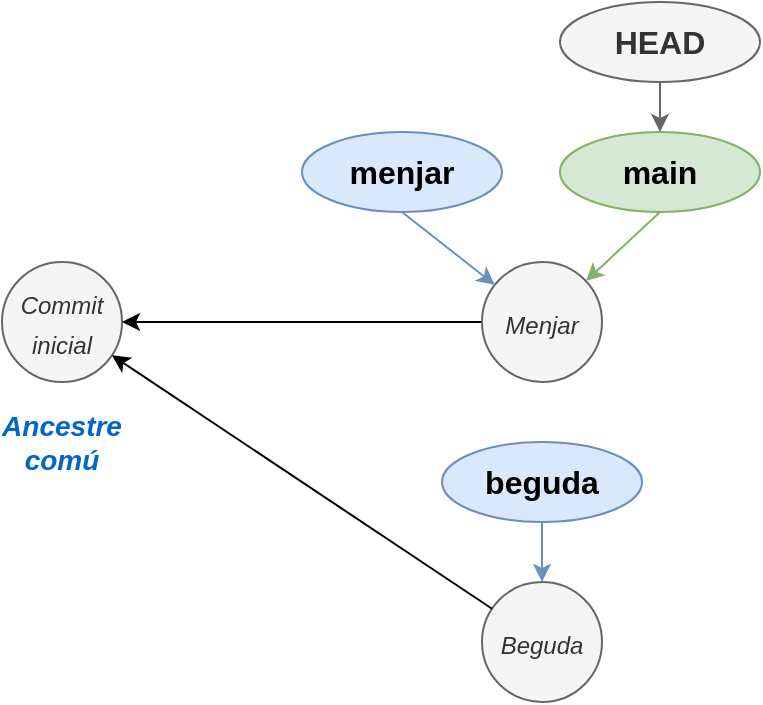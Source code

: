 <mxfile version="24.8.3">
  <diagram name="Pàgina-1" id="mhbHxmUa4zc_a_H4eHv1">
    <mxGraphModel dx="2074" dy="1146" grid="1" gridSize="10" guides="1" tooltips="1" connect="1" arrows="1" fold="1" page="1" pageScale="1" pageWidth="827" pageHeight="1169" math="0" shadow="0">
      <root>
        <mxCell id="0" />
        <mxCell id="1" parent="0" />
        <mxCell id="nDoupkzm5FQX2KSZ8H6b-1" value="&lt;i style=&quot;font-size: 16px;&quot;&gt;&lt;font style=&quot;font-size: 12px;&quot;&gt;Commit inicial&lt;/font&gt;&lt;/i&gt;" style="ellipse;whiteSpace=wrap;html=1;fillColor=#f5f5f5;fontColor=#333333;strokeColor=#666666;" vertex="1" parent="1">
          <mxGeometry x="130" y="450" width="60" height="60" as="geometry" />
        </mxCell>
        <mxCell id="nDoupkzm5FQX2KSZ8H6b-2" style="rounded=0;orthogonalLoop=1;jettySize=auto;html=1;" edge="1" parent="1" source="nDoupkzm5FQX2KSZ8H6b-3" target="nDoupkzm5FQX2KSZ8H6b-1">
          <mxGeometry relative="1" as="geometry" />
        </mxCell>
        <mxCell id="nDoupkzm5FQX2KSZ8H6b-3" value="&lt;i style=&quot;font-size: 16px;&quot;&gt;&lt;font style=&quot;font-size: 12px;&quot;&gt;Menjar&lt;/font&gt;&lt;/i&gt;" style="ellipse;whiteSpace=wrap;html=1;fillColor=#f5f5f5;fontColor=#333333;strokeColor=#666666;" vertex="1" parent="1">
          <mxGeometry x="370" y="450" width="60" height="60" as="geometry" />
        </mxCell>
        <mxCell id="nDoupkzm5FQX2KSZ8H6b-4" style="rounded=0;orthogonalLoop=1;jettySize=auto;html=1;exitX=0.5;exitY=1;exitDx=0;exitDy=0;fillColor=#dae8fc;strokeColor=#6c8ebf;" edge="1" parent="1" source="nDoupkzm5FQX2KSZ8H6b-5" target="nDoupkzm5FQX2KSZ8H6b-3">
          <mxGeometry relative="1" as="geometry">
            <mxPoint x="359" y="470" as="targetPoint" />
          </mxGeometry>
        </mxCell>
        <mxCell id="nDoupkzm5FQX2KSZ8H6b-5" value="menjar" style="ellipse;whiteSpace=wrap;html=1;fillColor=#dae8fc;strokeColor=#6c8ebf;fontSize=16;fontStyle=1" vertex="1" parent="1">
          <mxGeometry x="280" y="385" width="100" height="40" as="geometry" />
        </mxCell>
        <mxCell id="nDoupkzm5FQX2KSZ8H6b-6" value="&lt;i style=&quot;font-size: 16px;&quot;&gt;&lt;font style=&quot;font-size: 12px;&quot;&gt;Beguda&lt;/font&gt;&lt;/i&gt;" style="ellipse;whiteSpace=wrap;html=1;fillColor=#f5f5f5;fontColor=#333333;strokeColor=#666666;" vertex="1" parent="1">
          <mxGeometry x="370" y="610" width="60" height="60" as="geometry" />
        </mxCell>
        <mxCell id="nDoupkzm5FQX2KSZ8H6b-7" style="rounded=0;orthogonalLoop=1;jettySize=auto;html=1;exitX=0.5;exitY=1;exitDx=0;exitDy=0;fillColor=#dae8fc;strokeColor=#6c8ebf;" edge="1" parent="1" source="nDoupkzm5FQX2KSZ8H6b-8" target="nDoupkzm5FQX2KSZ8H6b-6">
          <mxGeometry relative="1" as="geometry">
            <mxPoint x="319" y="615" as="targetPoint" />
          </mxGeometry>
        </mxCell>
        <mxCell id="nDoupkzm5FQX2KSZ8H6b-8" value="beguda" style="ellipse;whiteSpace=wrap;html=1;fillColor=#dae8fc;strokeColor=#6c8ebf;fontSize=16;fontStyle=1" vertex="1" parent="1">
          <mxGeometry x="350" y="540" width="100" height="40" as="geometry" />
        </mxCell>
        <mxCell id="nDoupkzm5FQX2KSZ8H6b-9" style="rounded=0;orthogonalLoop=1;jettySize=auto;html=1;" edge="1" parent="1" source="nDoupkzm5FQX2KSZ8H6b-6" target="nDoupkzm5FQX2KSZ8H6b-1">
          <mxGeometry relative="1" as="geometry">
            <mxPoint x="405" y="428.5" as="sourcePoint" />
            <mxPoint x="257" y="571.5" as="targetPoint" />
          </mxGeometry>
        </mxCell>
        <mxCell id="nDoupkzm5FQX2KSZ8H6b-10" value="&lt;font color=&quot;#0066cc&quot; style=&quot;font-size: 14px;&quot;&gt;&lt;b&gt;Ancestre comú&lt;/b&gt;&lt;/font&gt;" style="text;html=1;strokeColor=none;fillColor=none;align=center;verticalAlign=middle;whiteSpace=wrap;rounded=0;fontStyle=2" vertex="1" parent="1">
          <mxGeometry x="130" y="525" width="60" height="30" as="geometry" />
        </mxCell>
        <mxCell id="nDoupkzm5FQX2KSZ8H6b-12" style="rounded=0;orthogonalLoop=1;jettySize=auto;html=1;exitX=0.5;exitY=1;exitDx=0;exitDy=0;fillColor=#d5e8d4;strokeColor=#82b366;" edge="1" parent="1" source="nDoupkzm5FQX2KSZ8H6b-13" target="nDoupkzm5FQX2KSZ8H6b-3">
          <mxGeometry relative="1" as="geometry">
            <mxPoint x="635" y="450" as="targetPoint" />
          </mxGeometry>
        </mxCell>
        <mxCell id="nDoupkzm5FQX2KSZ8H6b-13" value="main" style="ellipse;whiteSpace=wrap;html=1;fillColor=#d5e8d4;strokeColor=#82b366;fontSize=16;fontStyle=1" vertex="1" parent="1">
          <mxGeometry x="409" y="385" width="100" height="40" as="geometry" />
        </mxCell>
        <mxCell id="nDoupkzm5FQX2KSZ8H6b-14" style="edgeStyle=orthogonalEdgeStyle;rounded=0;orthogonalLoop=1;jettySize=auto;html=1;exitX=0.5;exitY=1;exitDx=0;exitDy=0;fillColor=#f5f5f5;strokeColor=#666666;" edge="1" parent="1" source="nDoupkzm5FQX2KSZ8H6b-15" target="nDoupkzm5FQX2KSZ8H6b-13">
          <mxGeometry relative="1" as="geometry">
            <mxPoint x="635" y="380" as="targetPoint" />
          </mxGeometry>
        </mxCell>
        <mxCell id="nDoupkzm5FQX2KSZ8H6b-15" value="HEAD" style="ellipse;whiteSpace=wrap;html=1;fillColor=#f5f5f5;strokeColor=#666666;fontSize=16;fontStyle=1;fontColor=#333333;" vertex="1" parent="1">
          <mxGeometry x="409" y="320" width="100" height="40" as="geometry" />
        </mxCell>
      </root>
    </mxGraphModel>
  </diagram>
</mxfile>
